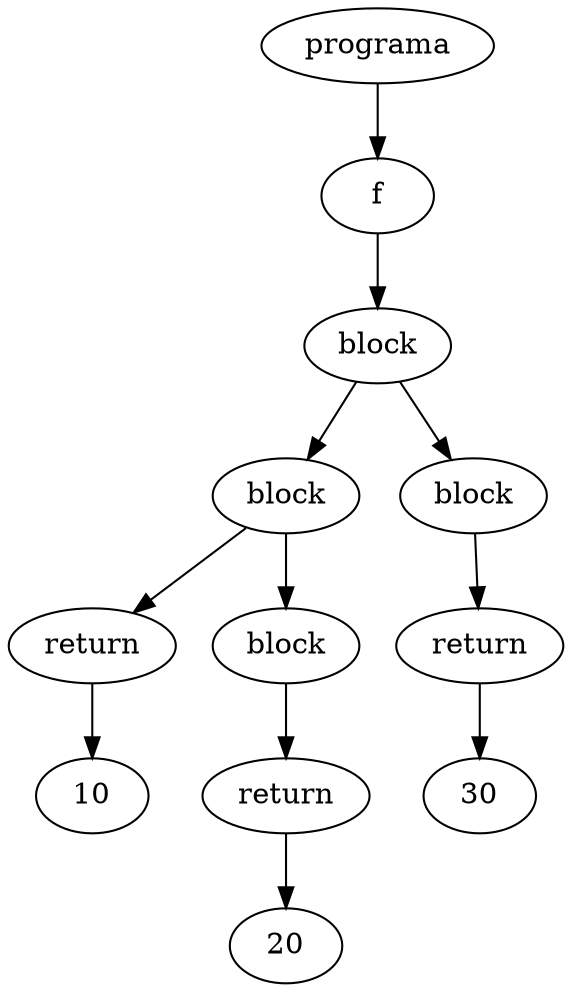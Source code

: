 digraph G {
node_0x141b8d0 [label="programa"]
node_0x141b880 [label="f"]
node_0x141b8d0 -> node_0x141b880
node_0x141b6d0 [label="block"]
node_0x141b880 -> node_0x141b6d0
node_0x141b520 [label="block"]
node_0x141b6d0 -> node_0x141b520
node_0x141b4d0 [label="return"]
node_0x141b520 -> node_0x141b4d0
node_0x141b480 [label="10"]
node_0x141b4d0 -> node_0x141b480
node_0x141b660 [label="block"]
node_0x141b520 -> node_0x141b660
node_0x141b610 [label="return"]
node_0x141b660 -> node_0x141b610
node_0x141b5c0 [label="20"]
node_0x141b610 -> node_0x141b5c0
node_0x141b810 [label="block"]
node_0x141b6d0 -> node_0x141b810
node_0x141b7c0 [label="return"]
node_0x141b810 -> node_0x141b7c0
node_0x141b770 [label="30"]
node_0x141b7c0 -> node_0x141b770
}
